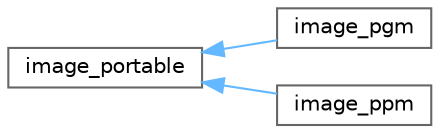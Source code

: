 digraph "Graphical Class Hierarchy"
{
 // LATEX_PDF_SIZE
  bgcolor="transparent";
  edge [fontname=Helvetica,fontsize=10,labelfontname=Helvetica,labelfontsize=10];
  node [fontname=Helvetica,fontsize=10,shape=box,height=0.2,width=0.4];
  rankdir="LR";
  Node0 [id="Node000000",label="image_portable",height=0.2,width=0.4,color="grey40", fillcolor="white", style="filled",URL="$classimage__portable.html",tooltip="Base class for portable image formats. This class provides an interface for reading and writing porta..."];
  Node0 -> Node1 [id="edge1_Node000000_Node000001",dir="back",color="steelblue1",style="solid",tooltip=" "];
  Node1 [id="Node000001",label="image_pgm",height=0.2,width=0.4,color="grey40", fillcolor="white", style="filled",URL="$classimage__pgm.html",tooltip="The image_pgm class provides methods to read and write PGM images with various bit depths."];
  Node0 -> Node2 [id="edge2_Node000000_Node000002",dir="back",color="steelblue1",style="solid",tooltip=" "];
  Node2 [id="Node000002",label="image_ppm",height=0.2,width=0.4,color="grey40", fillcolor="white", style="filled",URL="$classimage__ppm.html",tooltip="This class represents a PPM image and provides methods to read and write PPM images,..."];
}
